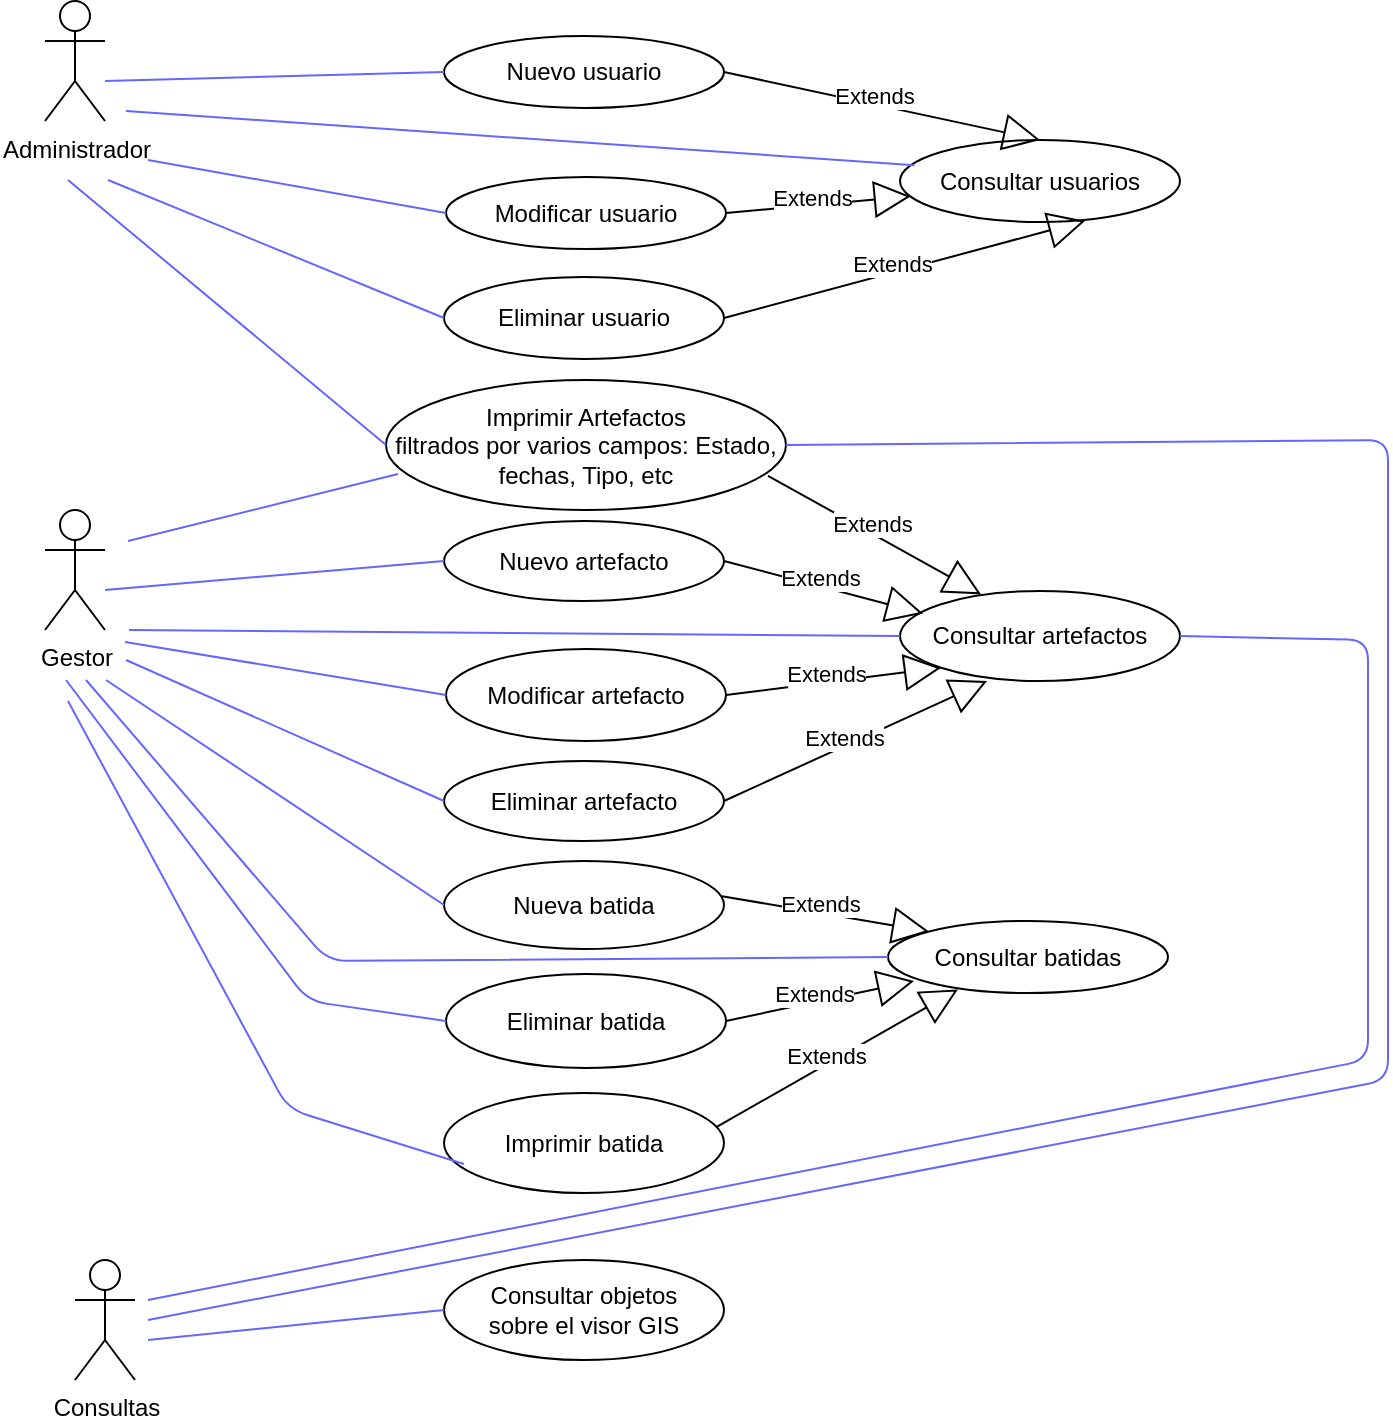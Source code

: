 <mxfile version="10.6.7" type="github"><diagram id="Vh-bdCGSBNEkK5sYlcRN" name="Page-1"><mxGraphModel dx="7209" dy="6898" grid="1" gridSize="10" guides="1" tooltips="1" connect="1" arrows="1" fold="1" page="1" pageScale="1" pageWidth="827" pageHeight="1169" math="0" shadow="0"><root><mxCell id="0"/><mxCell id="1" parent="0"/><mxCell id="Szc5mxI2r1fyYPMW7TiI-15" value="Administrador" style="shape=umlActor;verticalLabelPosition=bottom;labelBackgroundColor=#ffffff;verticalAlign=top;html=1;shadow=0;" parent="1" vertex="1"><mxGeometry x="-5701.5" y="-5789.5" width="30" height="60" as="geometry"/></mxCell><mxCell id="Szc5mxI2r1fyYPMW7TiI-22" value="Nuevo usuario" style="ellipse;whiteSpace=wrap;html=1;shadow=0;" parent="1" vertex="1"><mxGeometry x="-5502" y="-5772" width="140" height="36" as="geometry"/></mxCell><mxCell id="Szc5mxI2r1fyYPMW7TiI-23" value="Modificar usuario" style="ellipse;whiteSpace=wrap;html=1;shadow=0;" parent="1" vertex="1"><mxGeometry x="-5501" y="-5701.5" width="140" height="36" as="geometry"/></mxCell><mxCell id="Szc5mxI2r1fyYPMW7TiI-24" value="Eliminar usuario" style="ellipse;whiteSpace=wrap;html=1;shadow=0;" parent="1" vertex="1"><mxGeometry x="-5502" y="-5651.5" width="140" height="41" as="geometry"/></mxCell><mxCell id="RABKgvFmw7_f_iJ4wwDj-3" value="Consultar usuarios" style="ellipse;whiteSpace=wrap;html=1;shadow=0;" parent="1" vertex="1"><mxGeometry x="-5274" y="-5720" width="140" height="41" as="geometry"/></mxCell><mxCell id="hVyX5uOo1vzWKLY8SVAx-1" value="" style="endArrow=none;html=1;strokeColor=#6666FF;entryX=0;entryY=0.5;entryDx=0;entryDy=0;" parent="1" edge="1" target="Szc5mxI2r1fyYPMW7TiI-22"><mxGeometry relative="1" as="geometry"><mxPoint x="-5671.5" y="-5749.5" as="sourcePoint"/><mxPoint x="-5498.5" y="-5814.5" as="targetPoint"/></mxGeometry></mxCell><mxCell id="hVyX5uOo1vzWKLY8SVAx-4" value="" style="endArrow=none;html=1;strokeColor=#6666FF;entryX=0;entryY=0.5;entryDx=0;entryDy=0;" parent="1" target="Szc5mxI2r1fyYPMW7TiI-23" edge="1"><mxGeometry relative="1" as="geometry"><mxPoint x="-5650" y="-5710" as="sourcePoint"/><mxPoint x="-5488.5" y="-5804.5" as="targetPoint"/></mxGeometry></mxCell><mxCell id="hVyX5uOo1vzWKLY8SVAx-5" value="" style="endArrow=none;html=1;strokeColor=#6666FF;entryX=0;entryY=0.5;entryDx=0;entryDy=0;" parent="1" target="Szc5mxI2r1fyYPMW7TiI-24" edge="1"><mxGeometry relative="1" as="geometry"><mxPoint x="-5670" y="-5700" as="sourcePoint"/><mxPoint x="-5518.5" y="-5704.5" as="targetPoint"/></mxGeometry></mxCell><mxCell id="YgxHLDHoU0OWEvNlz1Kh-1" value="Gestor" style="shape=umlActor;verticalLabelPosition=bottom;labelBackgroundColor=#ffffff;verticalAlign=top;html=1;shadow=0;" parent="1" vertex="1"><mxGeometry x="-5701.5" y="-5535" width="30" height="60" as="geometry"/></mxCell><mxCell id="YgxHLDHoU0OWEvNlz1Kh-2" value="Nuevo artefacto" style="ellipse;whiteSpace=wrap;html=1;shadow=0;" parent="1" vertex="1"><mxGeometry x="-5502" y="-5529.5" width="140" height="40" as="geometry"/></mxCell><mxCell id="YgxHLDHoU0OWEvNlz1Kh-3" value="Modificar artefacto" style="ellipse;whiteSpace=wrap;html=1;shadow=0;" parent="1" vertex="1"><mxGeometry x="-5501" y="-5465.5" width="140" height="46" as="geometry"/></mxCell><mxCell id="YgxHLDHoU0OWEvNlz1Kh-4" value="Eliminar artefacto" style="ellipse;whiteSpace=wrap;html=1;shadow=0;" parent="1" vertex="1"><mxGeometry x="-5502" y="-5409.5" width="140" height="40" as="geometry"/></mxCell><mxCell id="YgxHLDHoU0OWEvNlz1Kh-5" value="Consultar artefactos" style="ellipse;whiteSpace=wrap;html=1;shadow=0;" parent="1" vertex="1"><mxGeometry x="-5274" y="-5494.5" width="140" height="45" as="geometry"/></mxCell><mxCell id="YgxHLDHoU0OWEvNlz1Kh-6" value="" style="endArrow=none;html=1;strokeColor=#6666FF;entryX=0;entryY=0.5;entryDx=0;entryDy=0;" parent="1" target="YgxHLDHoU0OWEvNlz1Kh-2" edge="1"><mxGeometry relative="1" as="geometry"><mxPoint x="-5671.5" y="-5495" as="sourcePoint"/><mxPoint x="-5498.5" y="-5560" as="targetPoint"/></mxGeometry></mxCell><mxCell id="YgxHLDHoU0OWEvNlz1Kh-7" value="" style="endArrow=none;html=1;strokeColor=#6666FF;entryX=0;entryY=0.5;entryDx=0;entryDy=0;" parent="1" target="YgxHLDHoU0OWEvNlz1Kh-3" edge="1"><mxGeometry relative="1" as="geometry"><mxPoint x="-5661.5" y="-5469" as="sourcePoint"/><mxPoint x="-5488.5" y="-5550" as="targetPoint"/></mxGeometry></mxCell><mxCell id="YgxHLDHoU0OWEvNlz1Kh-8" value="" style="endArrow=none;html=1;strokeColor=#6666FF;entryX=0;entryY=0.5;entryDx=0;entryDy=0;" parent="1" target="YgxHLDHoU0OWEvNlz1Kh-4" edge="1"><mxGeometry relative="1" as="geometry"><mxPoint x="-5661" y="-5460" as="sourcePoint"/><mxPoint x="-5518.5" y="-5450" as="targetPoint"/></mxGeometry></mxCell><mxCell id="XR7_zNzS1UdQuxbJrk0k-2" value="Nueva batida" style="ellipse;whiteSpace=wrap;html=1;shadow=0;" parent="1" vertex="1"><mxGeometry x="-5502" y="-5359.5" width="140" height="44" as="geometry"/></mxCell><mxCell id="XR7_zNzS1UdQuxbJrk0k-4" value="Eliminar batida" style="ellipse;whiteSpace=wrap;html=1;shadow=0;" parent="1" vertex="1"><mxGeometry x="-5501" y="-5303" width="140" height="47" as="geometry"/></mxCell><mxCell id="XR7_zNzS1UdQuxbJrk0k-5" value="Consultar batidas" style="ellipse;whiteSpace=wrap;html=1;shadow=0;" parent="1" vertex="1"><mxGeometry x="-5280" y="-5329.5" width="140" height="36" as="geometry"/></mxCell><mxCell id="XR7_zNzS1UdQuxbJrk0k-6" value="" style="endArrow=none;html=1;strokeColor=#6666FF;entryX=0;entryY=0.5;entryDx=0;entryDy=0;" parent="1" target="XR7_zNzS1UdQuxbJrk0k-2" edge="1"><mxGeometry relative="1" as="geometry"><mxPoint x="-5671" y="-5450" as="sourcePoint"/><mxPoint x="-5505.5" y="-5244.5" as="targetPoint"/></mxGeometry></mxCell><mxCell id="XR7_zNzS1UdQuxbJrk0k-8" value="" style="endArrow=none;html=1;strokeColor=#6666FF;entryX=0;entryY=0.5;entryDx=0;entryDy=0;" parent="1" target="XR7_zNzS1UdQuxbJrk0k-4" edge="1"><mxGeometry relative="1" as="geometry"><mxPoint x="-5691" y="-5450" as="sourcePoint"/><mxPoint x="-5526" y="-5143.5" as="targetPoint"/><Array as="points"><mxPoint x="-5570" y="-5289.5"/></Array></mxGeometry></mxCell><mxCell id="tv3aaUVR0j56VjqZtFo3-3" value="Consultas" style="shape=umlActor;verticalLabelPosition=bottom;labelBackgroundColor=#ffffff;verticalAlign=top;html=1;shadow=0;" parent="1" vertex="1"><mxGeometry x="-5686.5" y="-5160" width="30" height="60" as="geometry"/></mxCell><mxCell id="tv3aaUVR0j56VjqZtFo3-6" value="&lt;div&gt;Imprimir Artefactos &lt;br&gt;&lt;/div&gt;&lt;div&gt;filtrados por varios campos: Estado, fechas, Tipo, etc&lt;br&gt;&lt;/div&gt;" style="ellipse;whiteSpace=wrap;html=1;shadow=0;" parent="1" vertex="1"><mxGeometry x="-5531" y="-5600" width="200" height="65" as="geometry"/></mxCell><mxCell id="tv3aaUVR0j56VjqZtFo3-7" value="" style="endArrow=none;html=1;strokeColor=#6666FF;entryX=0;entryY=0.5;entryDx=0;entryDy=0;" parent="1" target="XR7_zNzS1UdQuxbJrk0k-5" edge="1"><mxGeometry relative="1" as="geometry"><mxPoint x="-5681" y="-5450" as="sourcePoint"/><mxPoint x="-5492.088" y="-5241.559" as="targetPoint"/><Array as="points"><mxPoint x="-5560" y="-5309.5"/></Array></mxGeometry></mxCell><mxCell id="tv3aaUVR0j56VjqZtFo3-8" value="" style="endArrow=none;html=1;strokeColor=#6666FF;entryX=0.052;entryY=0.307;entryDx=0;entryDy=0;entryPerimeter=0;" parent="1" target="RABKgvFmw7_f_iJ4wwDj-3" edge="1"><mxGeometry relative="1" as="geometry"><mxPoint x="-5661" y="-5734.5" as="sourcePoint"/><mxPoint x="-5481.294" y="-5699.5" as="targetPoint"/></mxGeometry></mxCell><mxCell id="tv3aaUVR0j56VjqZtFo3-9" value="" style="endArrow=none;html=1;strokeColor=#6666FF;entryX=0;entryY=0.5;entryDx=0;entryDy=0;" parent="1" target="YgxHLDHoU0OWEvNlz1Kh-5" edge="1"><mxGeometry relative="1" as="geometry"><mxPoint x="-5659.5" y="-5475" as="sourcePoint"/><mxPoint x="-5279.5" y="-5459" as="targetPoint"/></mxGeometry></mxCell><mxCell id="tv3aaUVR0j56VjqZtFo3-10" value="Imprimir batida" style="ellipse;whiteSpace=wrap;html=1;shadow=0;" parent="1" vertex="1"><mxGeometry x="-5502" y="-5243.5" width="140" height="50" as="geometry"/></mxCell><mxCell id="kE4MzniRGxF6j9g37iLf-2" value="Extends" style="endArrow=block;endSize=16;endFill=0;html=1;entryX=0.082;entryY=0.25;entryDx=0;entryDy=0;entryPerimeter=0;exitX=1;exitY=0.5;exitDx=0;exitDy=0;" edge="1" parent="1" source="YgxHLDHoU0OWEvNlz1Kh-2" target="YgxHLDHoU0OWEvNlz1Kh-5"><mxGeometry x="-0.058" y="4" width="160" relative="1" as="geometry"><mxPoint x="-5361.5" y="-5570.5" as="sourcePoint"/><mxPoint x="-5201.5" y="-5570.5" as="targetPoint"/><mxPoint as="offset"/></mxGeometry></mxCell><mxCell id="kE4MzniRGxF6j9g37iLf-3" value="Extends" style="endArrow=block;endSize=16;endFill=0;html=1;entryX=0;entryY=1;entryDx=0;entryDy=0;exitX=1;exitY=0.5;exitDx=0;exitDy=0;" edge="1" parent="1" source="YgxHLDHoU0OWEvNlz1Kh-3" target="YgxHLDHoU0OWEvNlz1Kh-5"><mxGeometry x="-0.058" y="4" width="160" relative="1" as="geometry"><mxPoint x="-5341.5" y="-5389" as="sourcePoint"/><mxPoint x="-5192.5" y="-5314.5" as="targetPoint"/><mxPoint as="offset"/></mxGeometry></mxCell><mxCell id="kE4MzniRGxF6j9g37iLf-4" value="Extends" style="endArrow=block;endSize=16;endFill=0;html=1;exitX=1;exitY=0.5;exitDx=0;exitDy=0;entryX=0.311;entryY=1;entryDx=0;entryDy=0;entryPerimeter=0;" edge="1" parent="1" source="YgxHLDHoU0OWEvNlz1Kh-4" target="YgxHLDHoU0OWEvNlz1Kh-5"><mxGeometry x="-0.058" y="4" width="160" relative="1" as="geometry"><mxPoint x="-5369.5" y="-5306" as="sourcePoint"/><mxPoint x="-5179.5" y="-5389" as="targetPoint"/><mxPoint as="offset"/></mxGeometry></mxCell><mxCell id="kE4MzniRGxF6j9g37iLf-5" value="Extends" style="endArrow=block;endSize=16;endFill=0;html=1;exitX=1;exitY=0.5;exitDx=0;exitDy=0;entryX=0.5;entryY=0;entryDx=0;entryDy=0;" edge="1" parent="1" source="Szc5mxI2r1fyYPMW7TiI-22" target="RABKgvFmw7_f_iJ4wwDj-3"><mxGeometry x="-0.058" y="4" width="160" relative="1" as="geometry"><mxPoint x="-5366.5" y="-5826.5" as="sourcePoint"/><mxPoint x="-5151" y="-5824.5" as="targetPoint"/><mxPoint as="offset"/></mxGeometry></mxCell><mxCell id="kE4MzniRGxF6j9g37iLf-6" value="Extends" style="endArrow=block;endSize=16;endFill=0;html=1;entryX=0.661;entryY=0.986;entryDx=0;entryDy=0;entryPerimeter=0;exitX=1;exitY=0.5;exitDx=0;exitDy=0;" edge="1" parent="1" source="Szc5mxI2r1fyYPMW7TiI-24" target="RABKgvFmw7_f_iJ4wwDj-3"><mxGeometry x="-0.058" y="4" width="160" relative="1" as="geometry"><mxPoint x="-5366.5" y="-5590" as="sourcePoint"/><mxPoint x="-5217.5" y="-5515.5" as="targetPoint"/><mxPoint as="offset"/></mxGeometry></mxCell><mxCell id="kE4MzniRGxF6j9g37iLf-7" value="Extends" style="endArrow=block;endSize=16;endFill=0;html=1;entryX=0.039;entryY=0.686;entryDx=0;entryDy=0;entryPerimeter=0;exitX=1;exitY=0.5;exitDx=0;exitDy=0;" edge="1" parent="1" source="Szc5mxI2r1fyYPMW7TiI-23" target="RABKgvFmw7_f_iJ4wwDj-3"><mxGeometry x="-0.058" y="4" width="160" relative="1" as="geometry"><mxPoint x="-5383.5" y="-5628.5" as="sourcePoint"/><mxPoint x="-5204.5" y="-5759.5" as="targetPoint"/><mxPoint as="offset"/></mxGeometry></mxCell><mxCell id="kE4MzniRGxF6j9g37iLf-10" value="Extends" style="endArrow=block;endSize=16;endFill=0;html=1;exitX=0.993;exitY=0.4;exitDx=0;exitDy=0;entryX=0;entryY=0;entryDx=0;entryDy=0;exitPerimeter=0;" edge="1" parent="1" source="XR7_zNzS1UdQuxbJrk0k-2" target="XR7_zNzS1UdQuxbJrk0k-5"><mxGeometry x="-0.058" y="4" width="160" relative="1" as="geometry"><mxPoint x="-5339.5" y="-5251" as="sourcePoint"/><mxPoint x="-5209.5" y="-5347" as="targetPoint"/><mxPoint as="offset"/></mxGeometry></mxCell><mxCell id="kE4MzniRGxF6j9g37iLf-11" value="Extends" style="endArrow=block;endSize=16;endFill=0;html=1;exitX=1;exitY=0.5;exitDx=0;exitDy=0;entryX=0.093;entryY=0.833;entryDx=0;entryDy=0;entryPerimeter=0;" edge="1" parent="1" source="XR7_zNzS1UdQuxbJrk0k-4" target="XR7_zNzS1UdQuxbJrk0k-5"><mxGeometry x="-0.058" y="4" width="160" relative="1" as="geometry"><mxPoint x="-5323" y="-5033" as="sourcePoint"/><mxPoint x="-5297" y="-5159.5" as="targetPoint"/><mxPoint as="offset"/></mxGeometry></mxCell><mxCell id="kE4MzniRGxF6j9g37iLf-13" value="" style="endArrow=none;html=1;strokeColor=#6666FF;entryX=0;entryY=0.5;entryDx=0;entryDy=0;" edge="1" parent="1" target="tv3aaUVR0j56VjqZtFo3-6"><mxGeometry relative="1" as="geometry"><mxPoint x="-5690" y="-5700" as="sourcePoint"/><mxPoint x="-5391" y="-5449.5" as="targetPoint"/><Array as="points"/></mxGeometry></mxCell><mxCell id="kE4MzniRGxF6j9g37iLf-14" value="Extends" style="endArrow=block;endSize=16;endFill=0;html=1;entryX=0.289;entryY=0.036;entryDx=0;entryDy=0;entryPerimeter=0;exitX=0.955;exitY=0.737;exitDx=0;exitDy=0;exitPerimeter=0;" edge="1" parent="1" source="tv3aaUVR0j56VjqZtFo3-6" target="YgxHLDHoU0OWEvNlz1Kh-5"><mxGeometry x="-0.058" y="4" width="160" relative="1" as="geometry"><mxPoint x="-5316.5" y="-5593" as="sourcePoint"/><mxPoint x="-5217.5" y="-5556" as="targetPoint"/><mxPoint as="offset"/></mxGeometry></mxCell><mxCell id="kE4MzniRGxF6j9g37iLf-15" value="" style="endArrow=none;html=1;strokeColor=#6666FF;entryX=0.03;entryY=0.723;entryDx=0;entryDy=0;entryPerimeter=0;" edge="1" parent="1" target="tv3aaUVR0j56VjqZtFo3-6"><mxGeometry relative="1" as="geometry"><mxPoint x="-5660" y="-5519.5" as="sourcePoint"/><mxPoint x="-5502" y="-5549.5" as="targetPoint"/></mxGeometry></mxCell><mxCell id="kE4MzniRGxF6j9g37iLf-16" value="Extends" style="endArrow=block;endSize=16;endFill=0;html=1;exitX=0.971;exitY=0.343;exitDx=0;exitDy=0;entryX=0.25;entryY=0.95;entryDx=0;entryDy=0;entryPerimeter=0;exitPerimeter=0;" edge="1" parent="1" source="tv3aaUVR0j56VjqZtFo3-10" target="XR7_zNzS1UdQuxbJrk0k-5"><mxGeometry x="-0.058" y="4" width="160" relative="1" as="geometry"><mxPoint x="-5368.5" y="-5064.5" as="sourcePoint"/><mxPoint x="-5295.5" y="-5078.5" as="targetPoint"/><mxPoint as="offset"/></mxGeometry></mxCell><mxCell id="kE4MzniRGxF6j9g37iLf-17" value="" style="endArrow=none;html=1;strokeColor=#6666FF;entryX=1;entryY=0.5;entryDx=0;entryDy=0;" edge="1" parent="1" target="tv3aaUVR0j56VjqZtFo3-6"><mxGeometry relative="1" as="geometry"><mxPoint x="-5650" y="-5130" as="sourcePoint"/><mxPoint x="-5040" y="-5610" as="targetPoint"/><Array as="points"><mxPoint x="-5030" y="-5250"/><mxPoint x="-5030" y="-5570"/></Array></mxGeometry></mxCell><mxCell id="kE4MzniRGxF6j9g37iLf-18" value="&lt;div&gt;Consultar objetos&lt;/div&gt;&lt;div&gt;sobre el visor GIS&lt;br&gt;&lt;/div&gt;" style="ellipse;whiteSpace=wrap;html=1;shadow=0;" vertex="1" parent="1"><mxGeometry x="-5502" y="-5160" width="140" height="50" as="geometry"/></mxCell><mxCell id="kE4MzniRGxF6j9g37iLf-19" value="" style="endArrow=none;html=1;strokeColor=#6666FF;entryX=0;entryY=0.5;entryDx=0;entryDy=0;" edge="1" parent="1" target="kE4MzniRGxF6j9g37iLf-18"><mxGeometry relative="1" as="geometry"><mxPoint x="-5650" y="-5120" as="sourcePoint"/><mxPoint x="-5501" y="-5181" as="targetPoint"/></mxGeometry></mxCell><mxCell id="kE4MzniRGxF6j9g37iLf-20" value="" style="endArrow=none;html=1;strokeColor=#6666FF;entryX=0;entryY=0.5;entryDx=0;entryDy=0;" edge="1" parent="1"><mxGeometry relative="1" as="geometry"><mxPoint x="-5690" y="-5439.5" as="sourcePoint"/><mxPoint x="-5492" y="-5208" as="targetPoint"/><Array as="points"><mxPoint x="-5580" y="-5235.5"/></Array></mxGeometry></mxCell><mxCell id="kE4MzniRGxF6j9g37iLf-21" value="" style="endArrow=none;html=1;strokeColor=#6666FF;entryX=1;entryY=0.5;entryDx=0;entryDy=0;" edge="1" parent="1" target="YgxHLDHoU0OWEvNlz1Kh-5"><mxGeometry relative="1" as="geometry"><mxPoint x="-5650" y="-5140" as="sourcePoint"/><mxPoint x="-5336" y="-5575" as="targetPoint"/><Array as="points"><mxPoint x="-5040" y="-5260"/><mxPoint x="-5040" y="-5470"/></Array></mxGeometry></mxCell></root></mxGraphModel></diagram></mxfile>